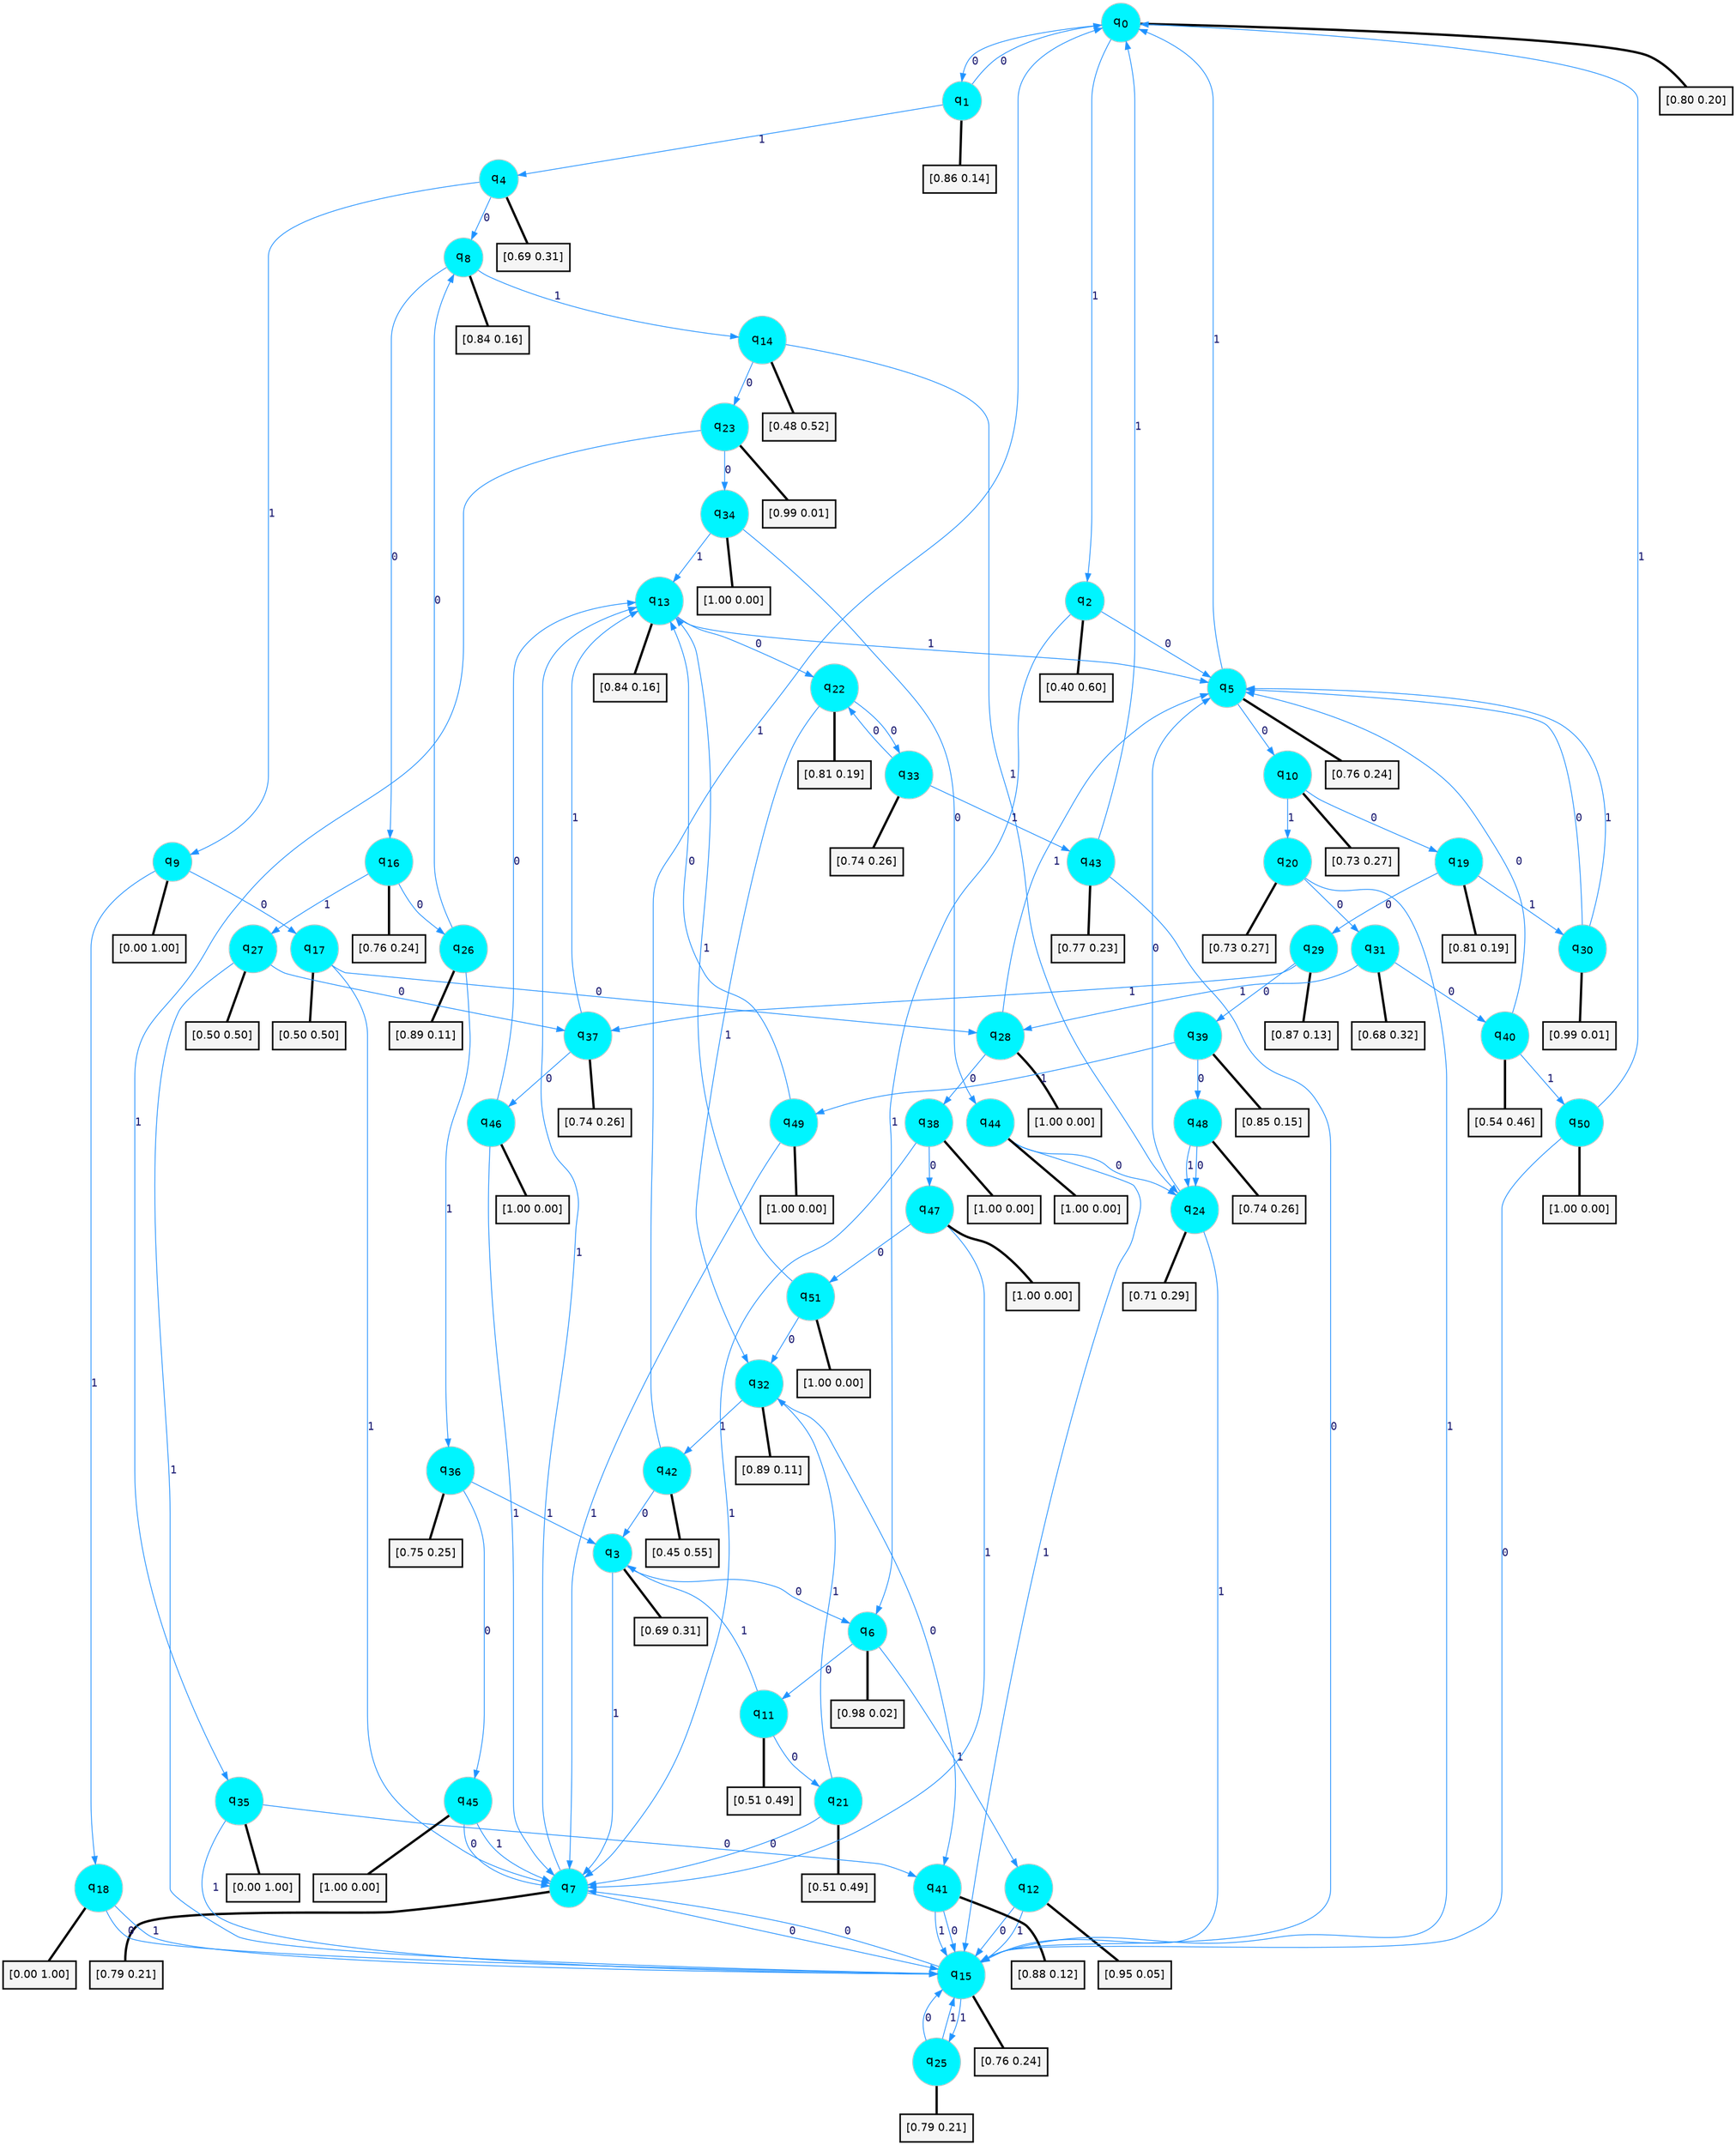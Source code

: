 digraph G {
graph [
bgcolor=transparent, dpi=300, rankdir=TD, size="40,25"];
node [
color=gray, fillcolor=turquoise1, fontcolor=black, fontname=Helvetica, fontsize=16, fontweight=bold, shape=circle, style=filled];
edge [
arrowsize=1, color=dodgerblue1, fontcolor=midnightblue, fontname=courier, fontweight=bold, penwidth=1, style=solid, weight=20];
0[label=<q<SUB>0</SUB>>];
1[label=<q<SUB>1</SUB>>];
2[label=<q<SUB>2</SUB>>];
3[label=<q<SUB>3</SUB>>];
4[label=<q<SUB>4</SUB>>];
5[label=<q<SUB>5</SUB>>];
6[label=<q<SUB>6</SUB>>];
7[label=<q<SUB>7</SUB>>];
8[label=<q<SUB>8</SUB>>];
9[label=<q<SUB>9</SUB>>];
10[label=<q<SUB>10</SUB>>];
11[label=<q<SUB>11</SUB>>];
12[label=<q<SUB>12</SUB>>];
13[label=<q<SUB>13</SUB>>];
14[label=<q<SUB>14</SUB>>];
15[label=<q<SUB>15</SUB>>];
16[label=<q<SUB>16</SUB>>];
17[label=<q<SUB>17</SUB>>];
18[label=<q<SUB>18</SUB>>];
19[label=<q<SUB>19</SUB>>];
20[label=<q<SUB>20</SUB>>];
21[label=<q<SUB>21</SUB>>];
22[label=<q<SUB>22</SUB>>];
23[label=<q<SUB>23</SUB>>];
24[label=<q<SUB>24</SUB>>];
25[label=<q<SUB>25</SUB>>];
26[label=<q<SUB>26</SUB>>];
27[label=<q<SUB>27</SUB>>];
28[label=<q<SUB>28</SUB>>];
29[label=<q<SUB>29</SUB>>];
30[label=<q<SUB>30</SUB>>];
31[label=<q<SUB>31</SUB>>];
32[label=<q<SUB>32</SUB>>];
33[label=<q<SUB>33</SUB>>];
34[label=<q<SUB>34</SUB>>];
35[label=<q<SUB>35</SUB>>];
36[label=<q<SUB>36</SUB>>];
37[label=<q<SUB>37</SUB>>];
38[label=<q<SUB>38</SUB>>];
39[label=<q<SUB>39</SUB>>];
40[label=<q<SUB>40</SUB>>];
41[label=<q<SUB>41</SUB>>];
42[label=<q<SUB>42</SUB>>];
43[label=<q<SUB>43</SUB>>];
44[label=<q<SUB>44</SUB>>];
45[label=<q<SUB>45</SUB>>];
46[label=<q<SUB>46</SUB>>];
47[label=<q<SUB>47</SUB>>];
48[label=<q<SUB>48</SUB>>];
49[label=<q<SUB>49</SUB>>];
50[label=<q<SUB>50</SUB>>];
51[label=<q<SUB>51</SUB>>];
52[label="[0.80 0.20]", shape=box,fontcolor=black, fontname=Helvetica, fontsize=14, penwidth=2, fillcolor=whitesmoke,color=black];
53[label="[0.86 0.14]", shape=box,fontcolor=black, fontname=Helvetica, fontsize=14, penwidth=2, fillcolor=whitesmoke,color=black];
54[label="[0.40 0.60]", shape=box,fontcolor=black, fontname=Helvetica, fontsize=14, penwidth=2, fillcolor=whitesmoke,color=black];
55[label="[0.69 0.31]", shape=box,fontcolor=black, fontname=Helvetica, fontsize=14, penwidth=2, fillcolor=whitesmoke,color=black];
56[label="[0.69 0.31]", shape=box,fontcolor=black, fontname=Helvetica, fontsize=14, penwidth=2, fillcolor=whitesmoke,color=black];
57[label="[0.76 0.24]", shape=box,fontcolor=black, fontname=Helvetica, fontsize=14, penwidth=2, fillcolor=whitesmoke,color=black];
58[label="[0.98 0.02]", shape=box,fontcolor=black, fontname=Helvetica, fontsize=14, penwidth=2, fillcolor=whitesmoke,color=black];
59[label="[0.79 0.21]", shape=box,fontcolor=black, fontname=Helvetica, fontsize=14, penwidth=2, fillcolor=whitesmoke,color=black];
60[label="[0.84 0.16]", shape=box,fontcolor=black, fontname=Helvetica, fontsize=14, penwidth=2, fillcolor=whitesmoke,color=black];
61[label="[0.00 1.00]", shape=box,fontcolor=black, fontname=Helvetica, fontsize=14, penwidth=2, fillcolor=whitesmoke,color=black];
62[label="[0.73 0.27]", shape=box,fontcolor=black, fontname=Helvetica, fontsize=14, penwidth=2, fillcolor=whitesmoke,color=black];
63[label="[0.51 0.49]", shape=box,fontcolor=black, fontname=Helvetica, fontsize=14, penwidth=2, fillcolor=whitesmoke,color=black];
64[label="[0.95 0.05]", shape=box,fontcolor=black, fontname=Helvetica, fontsize=14, penwidth=2, fillcolor=whitesmoke,color=black];
65[label="[0.84 0.16]", shape=box,fontcolor=black, fontname=Helvetica, fontsize=14, penwidth=2, fillcolor=whitesmoke,color=black];
66[label="[0.48 0.52]", shape=box,fontcolor=black, fontname=Helvetica, fontsize=14, penwidth=2, fillcolor=whitesmoke,color=black];
67[label="[0.76 0.24]", shape=box,fontcolor=black, fontname=Helvetica, fontsize=14, penwidth=2, fillcolor=whitesmoke,color=black];
68[label="[0.76 0.24]", shape=box,fontcolor=black, fontname=Helvetica, fontsize=14, penwidth=2, fillcolor=whitesmoke,color=black];
69[label="[0.50 0.50]", shape=box,fontcolor=black, fontname=Helvetica, fontsize=14, penwidth=2, fillcolor=whitesmoke,color=black];
70[label="[0.00 1.00]", shape=box,fontcolor=black, fontname=Helvetica, fontsize=14, penwidth=2, fillcolor=whitesmoke,color=black];
71[label="[0.81 0.19]", shape=box,fontcolor=black, fontname=Helvetica, fontsize=14, penwidth=2, fillcolor=whitesmoke,color=black];
72[label="[0.73 0.27]", shape=box,fontcolor=black, fontname=Helvetica, fontsize=14, penwidth=2, fillcolor=whitesmoke,color=black];
73[label="[0.51 0.49]", shape=box,fontcolor=black, fontname=Helvetica, fontsize=14, penwidth=2, fillcolor=whitesmoke,color=black];
74[label="[0.81 0.19]", shape=box,fontcolor=black, fontname=Helvetica, fontsize=14, penwidth=2, fillcolor=whitesmoke,color=black];
75[label="[0.99 0.01]", shape=box,fontcolor=black, fontname=Helvetica, fontsize=14, penwidth=2, fillcolor=whitesmoke,color=black];
76[label="[0.71 0.29]", shape=box,fontcolor=black, fontname=Helvetica, fontsize=14, penwidth=2, fillcolor=whitesmoke,color=black];
77[label="[0.79 0.21]", shape=box,fontcolor=black, fontname=Helvetica, fontsize=14, penwidth=2, fillcolor=whitesmoke,color=black];
78[label="[0.89 0.11]", shape=box,fontcolor=black, fontname=Helvetica, fontsize=14, penwidth=2, fillcolor=whitesmoke,color=black];
79[label="[0.50 0.50]", shape=box,fontcolor=black, fontname=Helvetica, fontsize=14, penwidth=2, fillcolor=whitesmoke,color=black];
80[label="[1.00 0.00]", shape=box,fontcolor=black, fontname=Helvetica, fontsize=14, penwidth=2, fillcolor=whitesmoke,color=black];
81[label="[0.87 0.13]", shape=box,fontcolor=black, fontname=Helvetica, fontsize=14, penwidth=2, fillcolor=whitesmoke,color=black];
82[label="[0.99 0.01]", shape=box,fontcolor=black, fontname=Helvetica, fontsize=14, penwidth=2, fillcolor=whitesmoke,color=black];
83[label="[0.68 0.32]", shape=box,fontcolor=black, fontname=Helvetica, fontsize=14, penwidth=2, fillcolor=whitesmoke,color=black];
84[label="[0.89 0.11]", shape=box,fontcolor=black, fontname=Helvetica, fontsize=14, penwidth=2, fillcolor=whitesmoke,color=black];
85[label="[0.74 0.26]", shape=box,fontcolor=black, fontname=Helvetica, fontsize=14, penwidth=2, fillcolor=whitesmoke,color=black];
86[label="[1.00 0.00]", shape=box,fontcolor=black, fontname=Helvetica, fontsize=14, penwidth=2, fillcolor=whitesmoke,color=black];
87[label="[0.00 1.00]", shape=box,fontcolor=black, fontname=Helvetica, fontsize=14, penwidth=2, fillcolor=whitesmoke,color=black];
88[label="[0.75 0.25]", shape=box,fontcolor=black, fontname=Helvetica, fontsize=14, penwidth=2, fillcolor=whitesmoke,color=black];
89[label="[0.74 0.26]", shape=box,fontcolor=black, fontname=Helvetica, fontsize=14, penwidth=2, fillcolor=whitesmoke,color=black];
90[label="[1.00 0.00]", shape=box,fontcolor=black, fontname=Helvetica, fontsize=14, penwidth=2, fillcolor=whitesmoke,color=black];
91[label="[0.85 0.15]", shape=box,fontcolor=black, fontname=Helvetica, fontsize=14, penwidth=2, fillcolor=whitesmoke,color=black];
92[label="[0.54 0.46]", shape=box,fontcolor=black, fontname=Helvetica, fontsize=14, penwidth=2, fillcolor=whitesmoke,color=black];
93[label="[0.88 0.12]", shape=box,fontcolor=black, fontname=Helvetica, fontsize=14, penwidth=2, fillcolor=whitesmoke,color=black];
94[label="[0.45 0.55]", shape=box,fontcolor=black, fontname=Helvetica, fontsize=14, penwidth=2, fillcolor=whitesmoke,color=black];
95[label="[0.77 0.23]", shape=box,fontcolor=black, fontname=Helvetica, fontsize=14, penwidth=2, fillcolor=whitesmoke,color=black];
96[label="[1.00 0.00]", shape=box,fontcolor=black, fontname=Helvetica, fontsize=14, penwidth=2, fillcolor=whitesmoke,color=black];
97[label="[1.00 0.00]", shape=box,fontcolor=black, fontname=Helvetica, fontsize=14, penwidth=2, fillcolor=whitesmoke,color=black];
98[label="[1.00 0.00]", shape=box,fontcolor=black, fontname=Helvetica, fontsize=14, penwidth=2, fillcolor=whitesmoke,color=black];
99[label="[1.00 0.00]", shape=box,fontcolor=black, fontname=Helvetica, fontsize=14, penwidth=2, fillcolor=whitesmoke,color=black];
100[label="[0.74 0.26]", shape=box,fontcolor=black, fontname=Helvetica, fontsize=14, penwidth=2, fillcolor=whitesmoke,color=black];
101[label="[1.00 0.00]", shape=box,fontcolor=black, fontname=Helvetica, fontsize=14, penwidth=2, fillcolor=whitesmoke,color=black];
102[label="[1.00 0.00]", shape=box,fontcolor=black, fontname=Helvetica, fontsize=14, penwidth=2, fillcolor=whitesmoke,color=black];
103[label="[1.00 0.00]", shape=box,fontcolor=black, fontname=Helvetica, fontsize=14, penwidth=2, fillcolor=whitesmoke,color=black];
0->1 [label=0];
0->2 [label=1];
0->52 [arrowhead=none, penwidth=3,color=black];
1->0 [label=0];
1->4 [label=1];
1->53 [arrowhead=none, penwidth=3,color=black];
2->5 [label=0];
2->6 [label=1];
2->54 [arrowhead=none, penwidth=3,color=black];
3->6 [label=0];
3->7 [label=1];
3->55 [arrowhead=none, penwidth=3,color=black];
4->8 [label=0];
4->9 [label=1];
4->56 [arrowhead=none, penwidth=3,color=black];
5->10 [label=0];
5->0 [label=1];
5->57 [arrowhead=none, penwidth=3,color=black];
6->11 [label=0];
6->12 [label=1];
6->58 [arrowhead=none, penwidth=3,color=black];
7->15 [label=0];
7->13 [label=1];
7->59 [arrowhead=none, penwidth=3,color=black];
8->16 [label=0];
8->14 [label=1];
8->60 [arrowhead=none, penwidth=3,color=black];
9->17 [label=0];
9->18 [label=1];
9->61 [arrowhead=none, penwidth=3,color=black];
10->19 [label=0];
10->20 [label=1];
10->62 [arrowhead=none, penwidth=3,color=black];
11->21 [label=0];
11->3 [label=1];
11->63 [arrowhead=none, penwidth=3,color=black];
12->15 [label=0];
12->15 [label=1];
12->64 [arrowhead=none, penwidth=3,color=black];
13->22 [label=0];
13->5 [label=1];
13->65 [arrowhead=none, penwidth=3,color=black];
14->23 [label=0];
14->24 [label=1];
14->66 [arrowhead=none, penwidth=3,color=black];
15->7 [label=0];
15->25 [label=1];
15->67 [arrowhead=none, penwidth=3,color=black];
16->26 [label=0];
16->27 [label=1];
16->68 [arrowhead=none, penwidth=3,color=black];
17->28 [label=0];
17->7 [label=1];
17->69 [arrowhead=none, penwidth=3,color=black];
18->15 [label=0];
18->15 [label=1];
18->70 [arrowhead=none, penwidth=3,color=black];
19->29 [label=0];
19->30 [label=1];
19->71 [arrowhead=none, penwidth=3,color=black];
20->31 [label=0];
20->15 [label=1];
20->72 [arrowhead=none, penwidth=3,color=black];
21->7 [label=0];
21->32 [label=1];
21->73 [arrowhead=none, penwidth=3,color=black];
22->33 [label=0];
22->32 [label=1];
22->74 [arrowhead=none, penwidth=3,color=black];
23->34 [label=0];
23->35 [label=1];
23->75 [arrowhead=none, penwidth=3,color=black];
24->5 [label=0];
24->15 [label=1];
24->76 [arrowhead=none, penwidth=3,color=black];
25->15 [label=0];
25->15 [label=1];
25->77 [arrowhead=none, penwidth=3,color=black];
26->8 [label=0];
26->36 [label=1];
26->78 [arrowhead=none, penwidth=3,color=black];
27->37 [label=0];
27->15 [label=1];
27->79 [arrowhead=none, penwidth=3,color=black];
28->38 [label=0];
28->5 [label=1];
28->80 [arrowhead=none, penwidth=3,color=black];
29->39 [label=0];
29->37 [label=1];
29->81 [arrowhead=none, penwidth=3,color=black];
30->5 [label=0];
30->5 [label=1];
30->82 [arrowhead=none, penwidth=3,color=black];
31->40 [label=0];
31->28 [label=1];
31->83 [arrowhead=none, penwidth=3,color=black];
32->41 [label=0];
32->42 [label=1];
32->84 [arrowhead=none, penwidth=3,color=black];
33->22 [label=0];
33->43 [label=1];
33->85 [arrowhead=none, penwidth=3,color=black];
34->44 [label=0];
34->13 [label=1];
34->86 [arrowhead=none, penwidth=3,color=black];
35->41 [label=0];
35->15 [label=1];
35->87 [arrowhead=none, penwidth=3,color=black];
36->45 [label=0];
36->3 [label=1];
36->88 [arrowhead=none, penwidth=3,color=black];
37->46 [label=0];
37->13 [label=1];
37->89 [arrowhead=none, penwidth=3,color=black];
38->47 [label=0];
38->7 [label=1];
38->90 [arrowhead=none, penwidth=3,color=black];
39->48 [label=0];
39->49 [label=1];
39->91 [arrowhead=none, penwidth=3,color=black];
40->5 [label=0];
40->50 [label=1];
40->92 [arrowhead=none, penwidth=3,color=black];
41->15 [label=0];
41->15 [label=1];
41->93 [arrowhead=none, penwidth=3,color=black];
42->3 [label=0];
42->0 [label=1];
42->94 [arrowhead=none, penwidth=3,color=black];
43->15 [label=0];
43->0 [label=1];
43->95 [arrowhead=none, penwidth=3,color=black];
44->24 [label=0];
44->15 [label=1];
44->96 [arrowhead=none, penwidth=3,color=black];
45->7 [label=0];
45->7 [label=1];
45->97 [arrowhead=none, penwidth=3,color=black];
46->13 [label=0];
46->7 [label=1];
46->98 [arrowhead=none, penwidth=3,color=black];
47->51 [label=0];
47->7 [label=1];
47->99 [arrowhead=none, penwidth=3,color=black];
48->24 [label=0];
48->24 [label=1];
48->100 [arrowhead=none, penwidth=3,color=black];
49->13 [label=0];
49->7 [label=1];
49->101 [arrowhead=none, penwidth=3,color=black];
50->15 [label=0];
50->0 [label=1];
50->102 [arrowhead=none, penwidth=3,color=black];
51->32 [label=0];
51->13 [label=1];
51->103 [arrowhead=none, penwidth=3,color=black];
}
